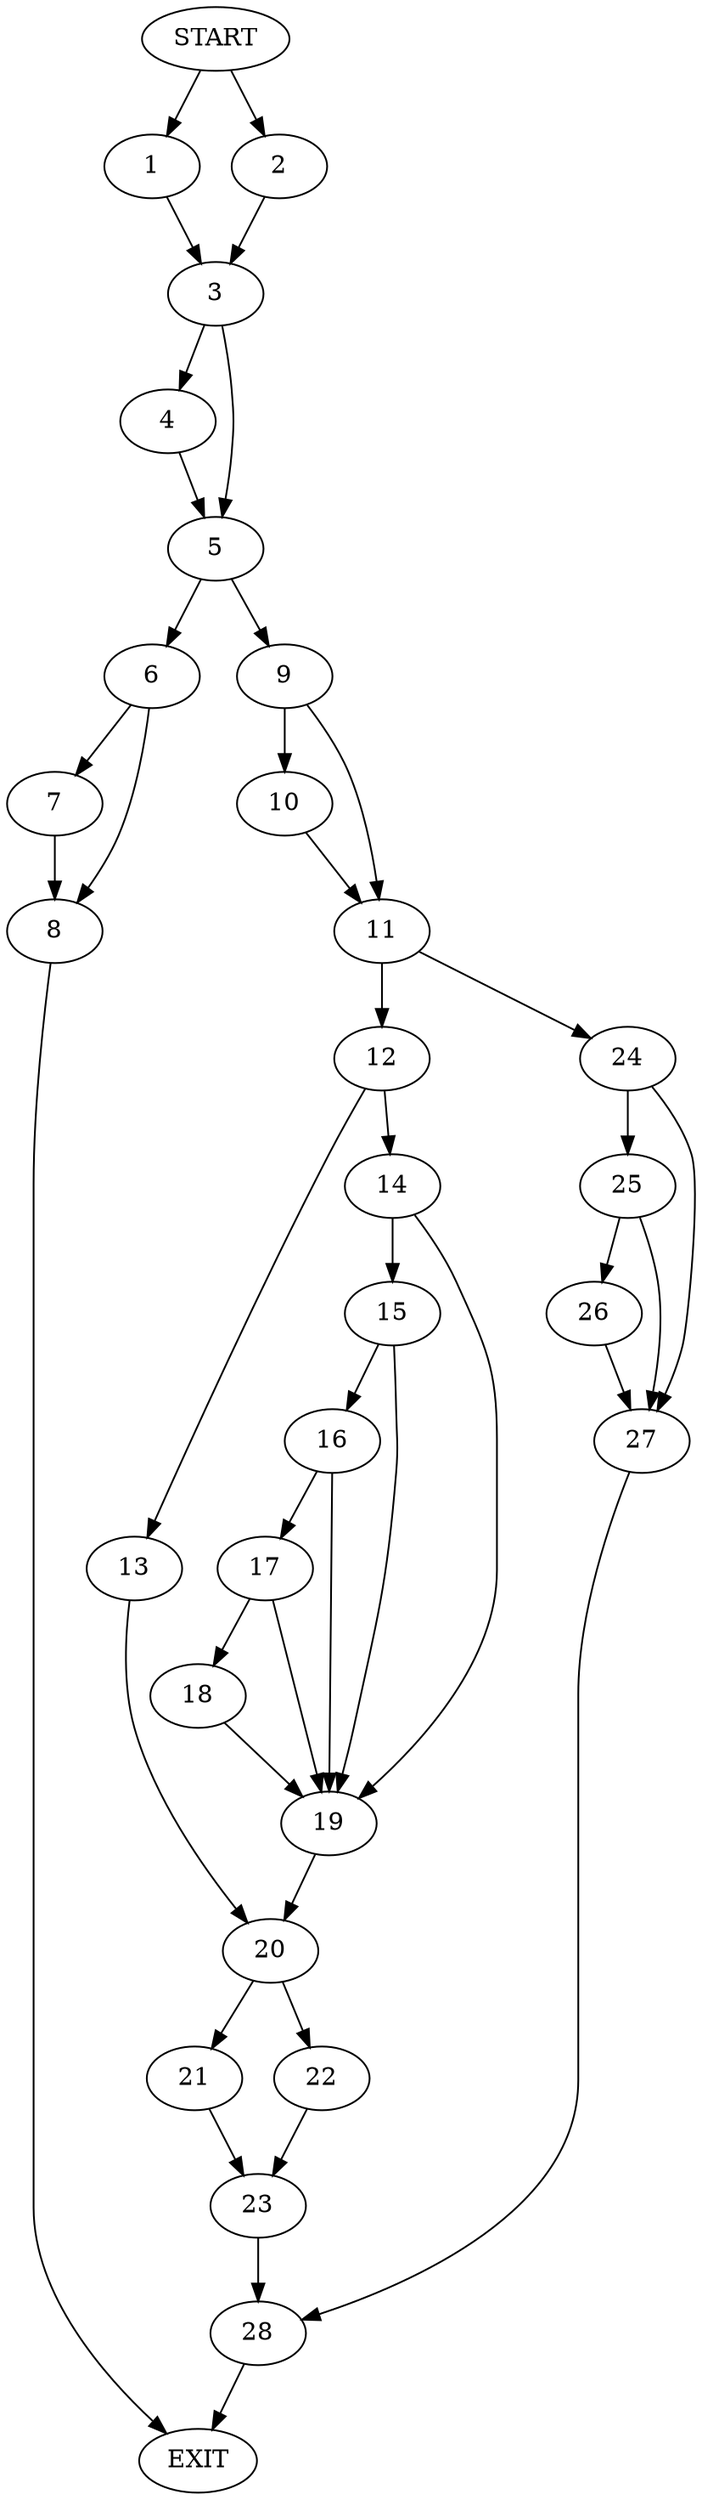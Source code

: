 digraph { 
0 [label="START"];
1;
2;
3;
4;
5;
6;
7;
8;
9;
10;
11;
12;
13;
14;
15;
16;
17;
18;
19;
20;
21;
22;
23;
24;
25;
26;
27;
28;
29[label="EXIT"];
0 -> 1;
0 -> 2;
1 -> 3;
2 -> 3;
3 -> 4;
3 -> 5;
4 -> 5;
5 -> 6;
5 -> 9;
6 -> 7;
6 -> 8;
7 -> 8;
8 -> 29;
9 -> 10;
9 -> 11;
10 -> 11;
11 -> 12;
11 -> 24;
12 -> 13;
12 -> 14;
13 -> 20;
14 -> 19;
14 -> 15;
15 -> 19;
15 -> 16;
16 -> 19;
16 -> 17;
17 -> 19;
17 -> 18;
18 -> 19;
19 -> 20;
20 -> 22;
20 -> 21;
21 -> 23;
22 -> 23;
23 -> 28;
24 -> 27;
24 -> 25;
25 -> 26;
25 -> 27;
26 -> 27;
27 -> 28;
28 -> 29;
}